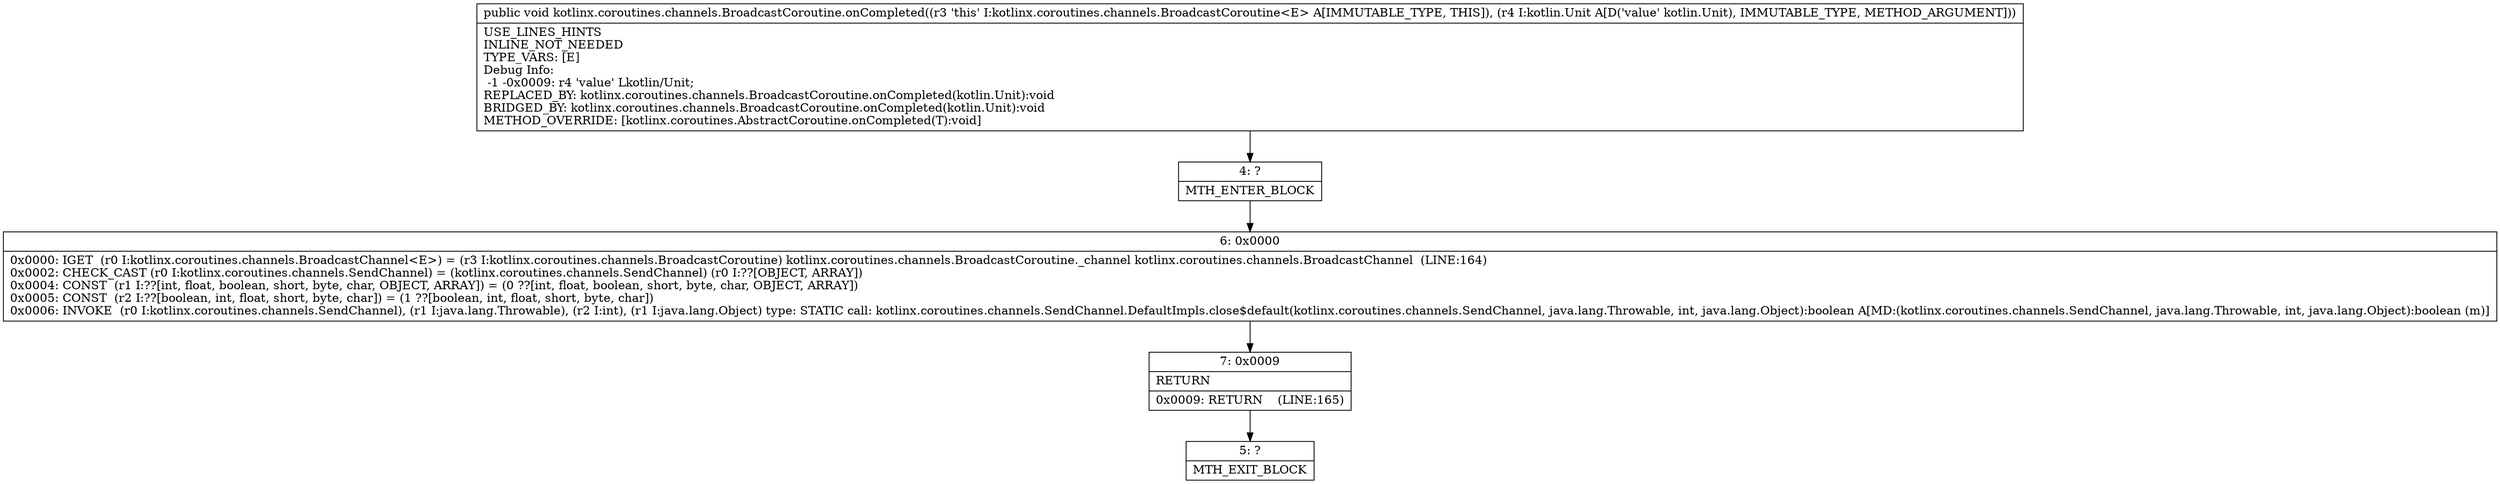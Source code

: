digraph "CFG forkotlinx.coroutines.channels.BroadcastCoroutine.onCompleted(Lkotlin\/Unit;)V" {
Node_4 [shape=record,label="{4\:\ ?|MTH_ENTER_BLOCK\l}"];
Node_6 [shape=record,label="{6\:\ 0x0000|0x0000: IGET  (r0 I:kotlinx.coroutines.channels.BroadcastChannel\<E\>) = (r3 I:kotlinx.coroutines.channels.BroadcastCoroutine) kotlinx.coroutines.channels.BroadcastCoroutine._channel kotlinx.coroutines.channels.BroadcastChannel  (LINE:164)\l0x0002: CHECK_CAST (r0 I:kotlinx.coroutines.channels.SendChannel) = (kotlinx.coroutines.channels.SendChannel) (r0 I:??[OBJECT, ARRAY]) \l0x0004: CONST  (r1 I:??[int, float, boolean, short, byte, char, OBJECT, ARRAY]) = (0 ??[int, float, boolean, short, byte, char, OBJECT, ARRAY]) \l0x0005: CONST  (r2 I:??[boolean, int, float, short, byte, char]) = (1 ??[boolean, int, float, short, byte, char]) \l0x0006: INVOKE  (r0 I:kotlinx.coroutines.channels.SendChannel), (r1 I:java.lang.Throwable), (r2 I:int), (r1 I:java.lang.Object) type: STATIC call: kotlinx.coroutines.channels.SendChannel.DefaultImpls.close$default(kotlinx.coroutines.channels.SendChannel, java.lang.Throwable, int, java.lang.Object):boolean A[MD:(kotlinx.coroutines.channels.SendChannel, java.lang.Throwable, int, java.lang.Object):boolean (m)]\l}"];
Node_7 [shape=record,label="{7\:\ 0x0009|RETURN\l|0x0009: RETURN    (LINE:165)\l}"];
Node_5 [shape=record,label="{5\:\ ?|MTH_EXIT_BLOCK\l}"];
MethodNode[shape=record,label="{public void kotlinx.coroutines.channels.BroadcastCoroutine.onCompleted((r3 'this' I:kotlinx.coroutines.channels.BroadcastCoroutine\<E\> A[IMMUTABLE_TYPE, THIS]), (r4 I:kotlin.Unit A[D('value' kotlin.Unit), IMMUTABLE_TYPE, METHOD_ARGUMENT]))  | USE_LINES_HINTS\lINLINE_NOT_NEEDED\lTYPE_VARS: [E]\lDebug Info:\l  \-1 \-0x0009: r4 'value' Lkotlin\/Unit;\lREPLACED_BY: kotlinx.coroutines.channels.BroadcastCoroutine.onCompleted(kotlin.Unit):void\lBRIDGED_BY: kotlinx.coroutines.channels.BroadcastCoroutine.onCompleted(kotlin.Unit):void\lMETHOD_OVERRIDE: [kotlinx.coroutines.AbstractCoroutine.onCompleted(T):void]\l}"];
MethodNode -> Node_4;Node_4 -> Node_6;
Node_6 -> Node_7;
Node_7 -> Node_5;
}

